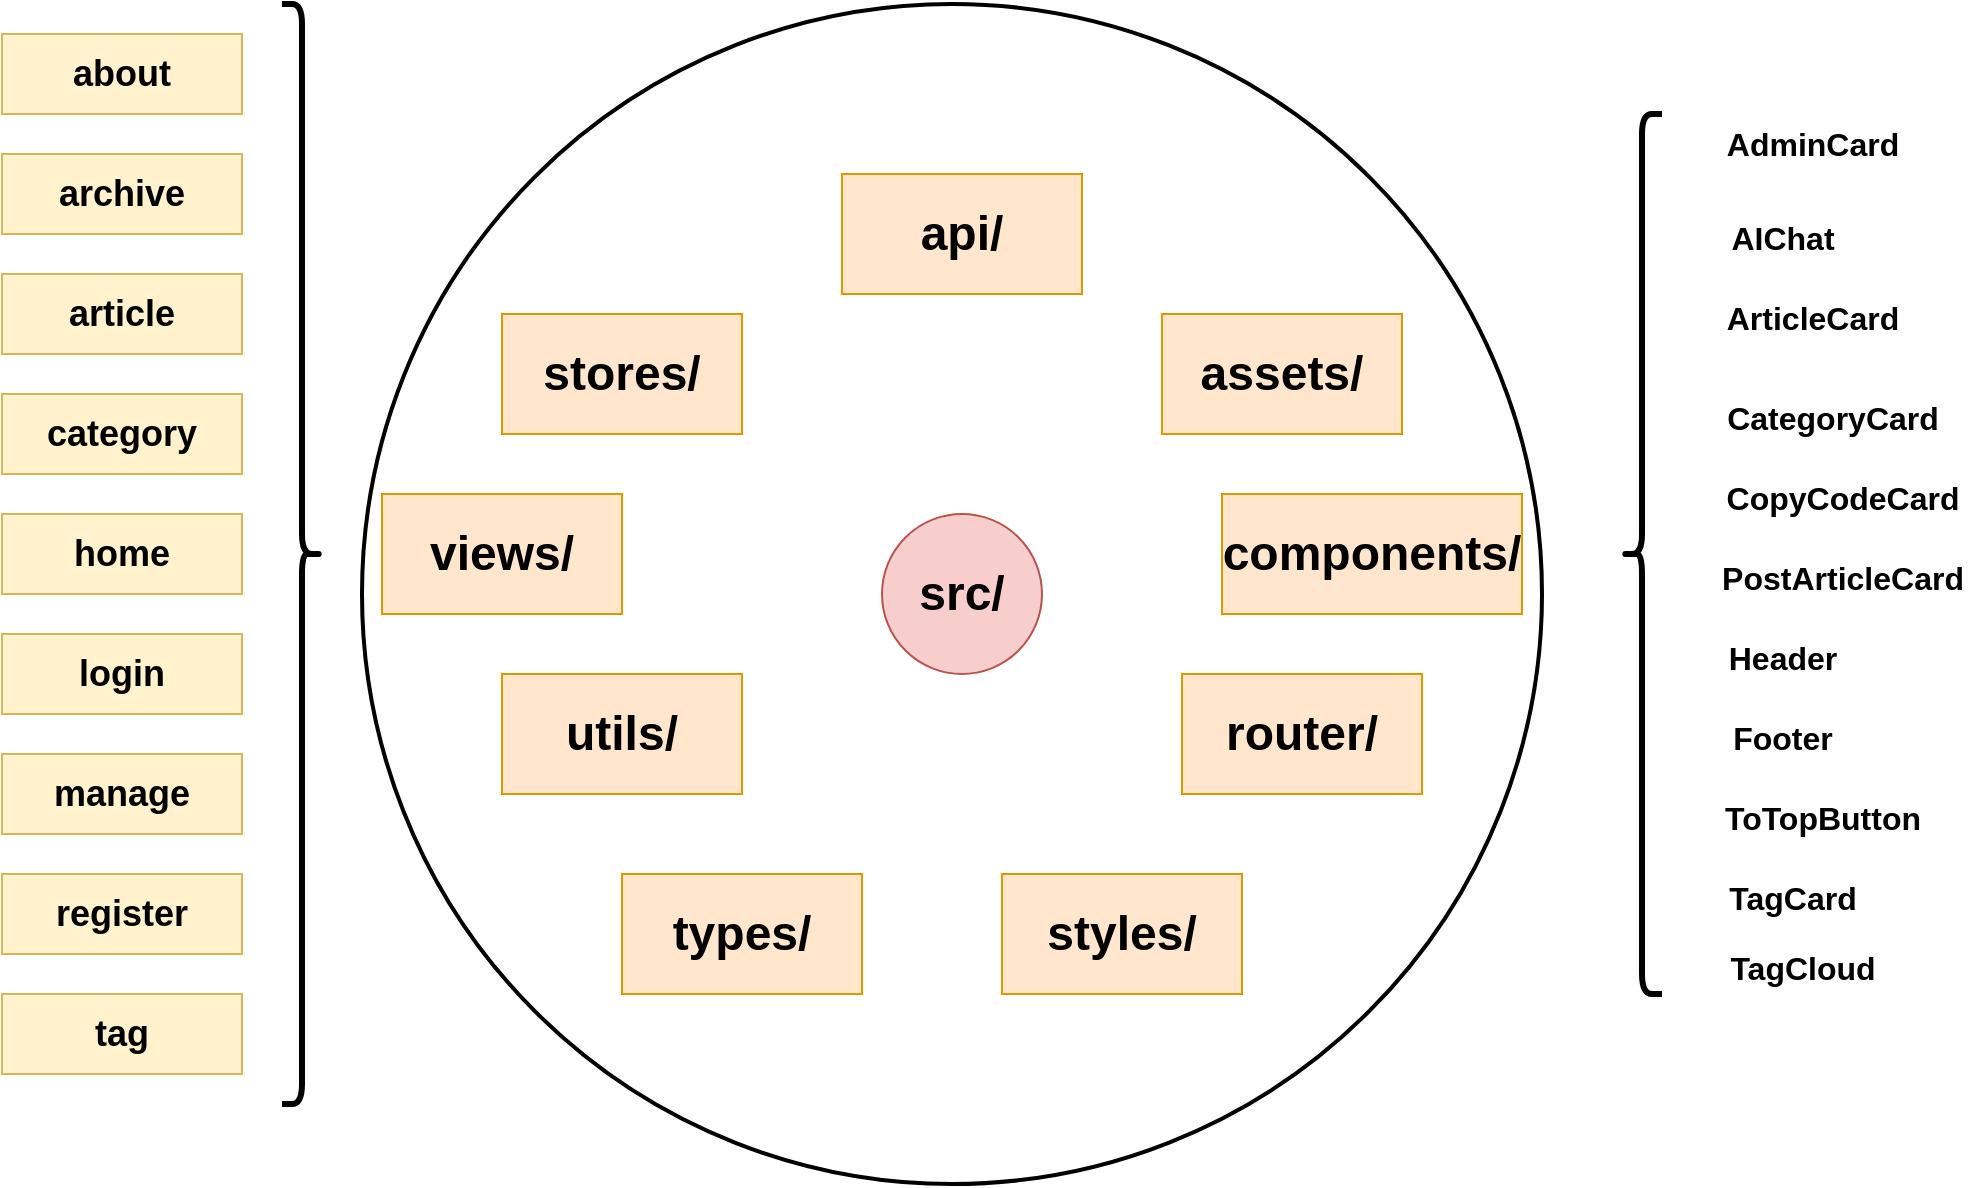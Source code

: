 <mxfile version="24.7.17">
  <diagram name="第 1 页" id="OkG9HMoJEpAxBcAFROYO">
    <mxGraphModel dx="1235" dy="740" grid="0" gridSize="10" guides="1" tooltips="1" connect="1" arrows="1" fold="1" page="0" pageScale="1" pageWidth="1169" pageHeight="827" math="0" shadow="0">
      <root>
        <mxCell id="0" />
        <mxCell id="1" parent="0" />
        <mxCell id="vQwIOBZvXGlRH5EmlvgB-14" value="" style="ellipse;whiteSpace=wrap;html=1;aspect=fixed;fontSize=24;strokeWidth=2;" vertex="1" parent="1">
          <mxGeometry x="240" y="155" width="590" height="590" as="geometry" />
        </mxCell>
        <mxCell id="vQwIOBZvXGlRH5EmlvgB-3" value="src/" style="ellipse;whiteSpace=wrap;html=1;aspect=fixed;fontSize=24;fontStyle=1;fillColor=#f8cecc;strokeColor=#b85450;" vertex="1" parent="1">
          <mxGeometry x="500" y="410" width="80" height="80" as="geometry" />
        </mxCell>
        <mxCell id="vQwIOBZvXGlRH5EmlvgB-4" value="api/" style="rounded=0;whiteSpace=wrap;html=1;fontSize=24;fontStyle=1;fillColor=#ffe6cc;strokeColor=#d79b00;" vertex="1" parent="1">
          <mxGeometry x="480" y="240" width="120" height="60" as="geometry" />
        </mxCell>
        <mxCell id="vQwIOBZvXGlRH5EmlvgB-5" value="stores/" style="rounded=0;whiteSpace=wrap;html=1;fontSize=24;fontStyle=1;fillColor=#ffe6cc;strokeColor=#d79b00;" vertex="1" parent="1">
          <mxGeometry x="310" y="310" width="120" height="60" as="geometry" />
        </mxCell>
        <mxCell id="vQwIOBZvXGlRH5EmlvgB-6" value="views/" style="rounded=0;whiteSpace=wrap;html=1;fontSize=24;fontStyle=1;fillColor=#ffe6cc;strokeColor=#d79b00;" vertex="1" parent="1">
          <mxGeometry x="250" y="400" width="120" height="60" as="geometry" />
        </mxCell>
        <mxCell id="vQwIOBZvXGlRH5EmlvgB-7" value="utils/" style="rounded=0;whiteSpace=wrap;html=1;fontSize=24;fontStyle=1;fillColor=#ffe6cc;strokeColor=#d79b00;" vertex="1" parent="1">
          <mxGeometry x="310" y="490" width="120" height="60" as="geometry" />
        </mxCell>
        <mxCell id="vQwIOBZvXGlRH5EmlvgB-8" value="assets/" style="rounded=0;whiteSpace=wrap;html=1;fontSize=24;fontStyle=1;fillColor=#ffe6cc;strokeColor=#d79b00;" vertex="1" parent="1">
          <mxGeometry x="640" y="310" width="120" height="60" as="geometry" />
        </mxCell>
        <mxCell id="vQwIOBZvXGlRH5EmlvgB-9" value="components/" style="rounded=0;whiteSpace=wrap;html=1;fontSize=24;fontStyle=1;fillColor=#ffe6cc;strokeColor=#d79b00;" vertex="1" parent="1">
          <mxGeometry x="670" y="400" width="150" height="60" as="geometry" />
        </mxCell>
        <mxCell id="vQwIOBZvXGlRH5EmlvgB-10" value="router/" style="rounded=0;whiteSpace=wrap;html=1;fontSize=24;fontStyle=1;fillColor=#ffe6cc;strokeColor=#d79b00;" vertex="1" parent="1">
          <mxGeometry x="650" y="490" width="120" height="60" as="geometry" />
        </mxCell>
        <mxCell id="vQwIOBZvXGlRH5EmlvgB-11" value="types/" style="rounded=0;whiteSpace=wrap;html=1;fontSize=24;fontStyle=1;fillColor=#ffe6cc;strokeColor=#d79b00;" vertex="1" parent="1">
          <mxGeometry x="370" y="590" width="120" height="60" as="geometry" />
        </mxCell>
        <mxCell id="vQwIOBZvXGlRH5EmlvgB-12" value="styles/" style="rounded=0;whiteSpace=wrap;html=1;fontSize=24;fontStyle=1;fillColor=#ffe6cc;strokeColor=#d79b00;" vertex="1" parent="1">
          <mxGeometry x="560" y="590" width="120" height="60" as="geometry" />
        </mxCell>
        <mxCell id="vQwIOBZvXGlRH5EmlvgB-15" value="" style="shape=curlyBracket;whiteSpace=wrap;html=1;rounded=1;flipH=1;labelPosition=right;verticalLabelPosition=middle;align=left;verticalAlign=middle;strokeWidth=3;" vertex="1" parent="1">
          <mxGeometry x="200" y="155" width="20" height="550" as="geometry" />
        </mxCell>
        <mxCell id="vQwIOBZvXGlRH5EmlvgB-16" value="about" style="rounded=0;whiteSpace=wrap;html=1;fontSize=18;fontStyle=1;fillColor=#fff2cc;strokeColor=#d6b656;" vertex="1" parent="1">
          <mxGeometry x="60" y="170" width="120" height="40" as="geometry" />
        </mxCell>
        <mxCell id="vQwIOBZvXGlRH5EmlvgB-27" value="archive" style="rounded=0;whiteSpace=wrap;html=1;fontSize=18;fontStyle=1;fillColor=#fff2cc;strokeColor=#d6b656;" vertex="1" parent="1">
          <mxGeometry x="60" y="230" width="120" height="40" as="geometry" />
        </mxCell>
        <mxCell id="vQwIOBZvXGlRH5EmlvgB-28" value="article" style="rounded=0;whiteSpace=wrap;html=1;fontSize=18;fontStyle=1;fillColor=#fff2cc;strokeColor=#d6b656;" vertex="1" parent="1">
          <mxGeometry x="60" y="290" width="120" height="40" as="geometry" />
        </mxCell>
        <mxCell id="vQwIOBZvXGlRH5EmlvgB-29" value="category" style="rounded=0;whiteSpace=wrap;html=1;fontSize=18;fontStyle=1;fillColor=#fff2cc;strokeColor=#d6b656;" vertex="1" parent="1">
          <mxGeometry x="60" y="350" width="120" height="40" as="geometry" />
        </mxCell>
        <mxCell id="vQwIOBZvXGlRH5EmlvgB-31" value="home" style="rounded=0;whiteSpace=wrap;html=1;fontSize=18;fontStyle=1;fillColor=#fff2cc;strokeColor=#d6b656;" vertex="1" parent="1">
          <mxGeometry x="60" y="410" width="120" height="40" as="geometry" />
        </mxCell>
        <mxCell id="vQwIOBZvXGlRH5EmlvgB-32" value="login" style="rounded=0;whiteSpace=wrap;html=1;fontSize=18;fontStyle=1;fillColor=#fff2cc;strokeColor=#d6b656;" vertex="1" parent="1">
          <mxGeometry x="60" y="470" width="120" height="40" as="geometry" />
        </mxCell>
        <mxCell id="vQwIOBZvXGlRH5EmlvgB-33" value="manage" style="rounded=0;whiteSpace=wrap;html=1;fontSize=18;fontStyle=1;fillColor=#fff2cc;strokeColor=#d6b656;" vertex="1" parent="1">
          <mxGeometry x="60" y="530" width="120" height="40" as="geometry" />
        </mxCell>
        <mxCell id="vQwIOBZvXGlRH5EmlvgB-34" value="register" style="rounded=0;whiteSpace=wrap;html=1;fontSize=18;fontStyle=1;fillColor=#fff2cc;strokeColor=#d6b656;" vertex="1" parent="1">
          <mxGeometry x="60" y="590" width="120" height="40" as="geometry" />
        </mxCell>
        <mxCell id="vQwIOBZvXGlRH5EmlvgB-35" value="tag" style="rounded=0;whiteSpace=wrap;html=1;fontSize=18;fontStyle=1;fillColor=#fff2cc;strokeColor=#d6b656;" vertex="1" parent="1">
          <mxGeometry x="60" y="650" width="120" height="40" as="geometry" />
        </mxCell>
        <mxCell id="vQwIOBZvXGlRH5EmlvgB-36" value="AdminCard" style="text;html=1;align=center;verticalAlign=middle;resizable=0;points=[];autosize=1;strokeColor=none;fillColor=none;fontSize=16;fontStyle=1" vertex="1" parent="1">
          <mxGeometry x="915" y="210" width="100" height="30" as="geometry" />
        </mxCell>
        <mxCell id="vQwIOBZvXGlRH5EmlvgB-37" value="AIChat" style="text;html=1;align=center;verticalAlign=middle;resizable=0;points=[];autosize=1;strokeColor=none;fillColor=none;fontSize=16;fontStyle=1" vertex="1" parent="1">
          <mxGeometry x="915" y="256.5" width="70" height="30" as="geometry" />
        </mxCell>
        <mxCell id="vQwIOBZvXGlRH5EmlvgB-38" value="ArticleCard" style="text;html=1;align=center;verticalAlign=middle;resizable=0;points=[];autosize=1;strokeColor=none;fillColor=none;fontSize=16;fontStyle=1" vertex="1" parent="1">
          <mxGeometry x="915" y="296.5" width="100" height="30" as="geometry" />
        </mxCell>
        <mxCell id="vQwIOBZvXGlRH5EmlvgB-39" value="CategoryCard" style="text;html=1;align=center;verticalAlign=middle;resizable=0;points=[];autosize=1;strokeColor=none;fillColor=none;fontSize=16;fontStyle=1" vertex="1" parent="1">
          <mxGeometry x="915" y="346.5" width="120" height="30" as="geometry" />
        </mxCell>
        <mxCell id="vQwIOBZvXGlRH5EmlvgB-40" value="CopyCodeCard" style="text;html=1;align=center;verticalAlign=middle;resizable=0;points=[];autosize=1;strokeColor=none;fillColor=none;fontSize=16;fontStyle=1" vertex="1" parent="1">
          <mxGeometry x="915" y="386.5" width="130" height="30" as="geometry" />
        </mxCell>
        <mxCell id="vQwIOBZvXGlRH5EmlvgB-41" value="PostArticleCard" style="text;html=1;align=center;verticalAlign=middle;resizable=0;points=[];autosize=1;strokeColor=none;fillColor=none;fontSize=16;fontStyle=1" vertex="1" parent="1">
          <mxGeometry x="915" y="426.5" width="130" height="30" as="geometry" />
        </mxCell>
        <mxCell id="vQwIOBZvXGlRH5EmlvgB-42" value="Header" style="text;html=1;align=center;verticalAlign=middle;resizable=0;points=[];autosize=1;strokeColor=none;fillColor=none;fontSize=16;fontStyle=1" vertex="1" parent="1">
          <mxGeometry x="910" y="466.5" width="80" height="30" as="geometry" />
        </mxCell>
        <mxCell id="vQwIOBZvXGlRH5EmlvgB-43" value="Footer" style="text;html=1;align=center;verticalAlign=middle;resizable=0;points=[];autosize=1;strokeColor=none;fillColor=none;fontSize=16;fontStyle=1" vertex="1" parent="1">
          <mxGeometry x="915" y="506.5" width="70" height="30" as="geometry" />
        </mxCell>
        <mxCell id="vQwIOBZvXGlRH5EmlvgB-44" value="ToTopButton" style="text;html=1;align=center;verticalAlign=middle;resizable=0;points=[];autosize=1;strokeColor=none;fillColor=none;fontSize=16;fontStyle=1" vertex="1" parent="1">
          <mxGeometry x="915" y="546.5" width="110" height="30" as="geometry" />
        </mxCell>
        <mxCell id="vQwIOBZvXGlRH5EmlvgB-45" value="TagCard" style="text;html=1;align=center;verticalAlign=middle;resizable=0;points=[];autosize=1;strokeColor=none;fillColor=none;fontSize=16;fontStyle=1" vertex="1" parent="1">
          <mxGeometry x="915" y="586.5" width="80" height="30" as="geometry" />
        </mxCell>
        <mxCell id="vQwIOBZvXGlRH5EmlvgB-46" value="TagCloud" style="text;html=1;align=center;verticalAlign=middle;resizable=0;points=[];autosize=1;strokeColor=none;fillColor=none;fontSize=16;fontStyle=1" vertex="1" parent="1">
          <mxGeometry x="915" y="621.5" width="90" height="30" as="geometry" />
        </mxCell>
        <mxCell id="vQwIOBZvXGlRH5EmlvgB-47" value="" style="shape=curlyBracket;whiteSpace=wrap;html=1;rounded=1;labelPosition=left;verticalLabelPosition=middle;align=right;verticalAlign=middle;strokeWidth=3;" vertex="1" parent="1">
          <mxGeometry x="870" y="210" width="20" height="440" as="geometry" />
        </mxCell>
      </root>
    </mxGraphModel>
  </diagram>
</mxfile>
